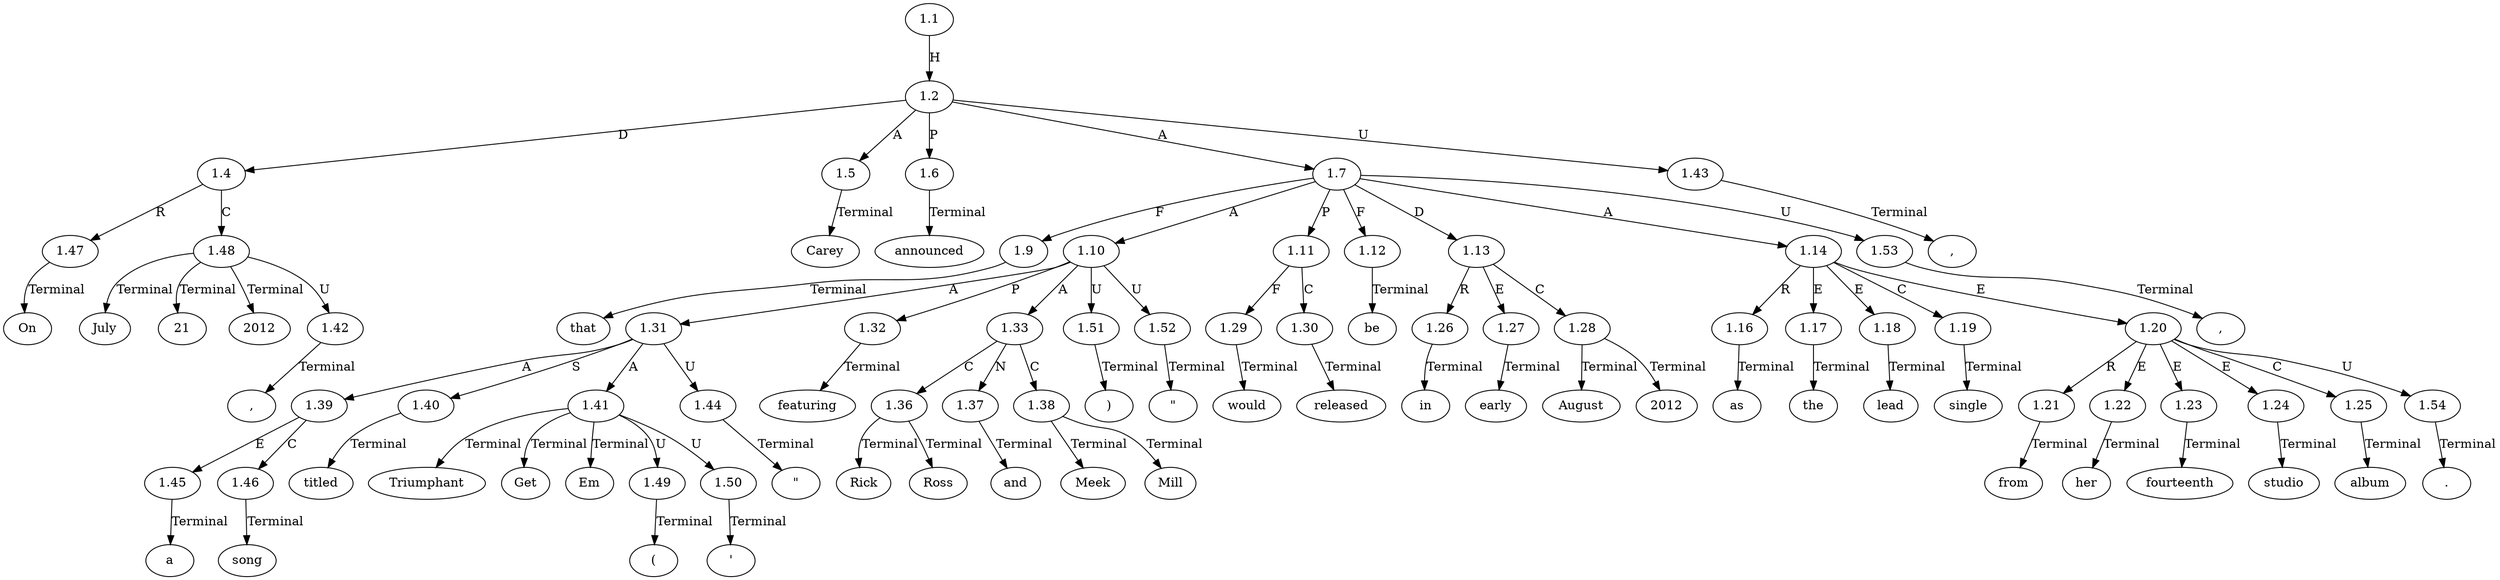 // Graph
digraph {
	0.1 [label=On ordering=out]
	0.10 [label=a ordering=out]
	0.11 [label=song ordering=out]
	0.12 [label=titled ordering=out]
	0.13 [label="\"" ordering=out]
	0.14 [label=Triumphant ordering=out]
	0.15 [label="(" ordering=out]
	0.16 [label=Get ordering=out]
	0.17 [label="'" ordering=out]
	0.18 [label=Em ordering=out]
	0.19 [label=")" ordering=out]
	0.2 [label=July ordering=out]
	0.20 [label="\"" ordering=out]
	0.21 [label=featuring ordering=out]
	0.22 [label=Rick ordering=out]
	0.23 [label=Ross ordering=out]
	0.24 [label=and ordering=out]
	0.25 [label=Meek ordering=out]
	0.26 [label=Mill ordering=out]
	0.27 [label="," ordering=out]
	0.28 [label=would ordering=out]
	0.29 [label=be ordering=out]
	0.3 [label=21 ordering=out]
	0.30 [label=released ordering=out]
	0.31 [label=in ordering=out]
	0.32 [label=early ordering=out]
	0.33 [label=August ordering=out]
	0.34 [label=2012 ordering=out]
	0.35 [label=as ordering=out]
	0.36 [label=the ordering=out]
	0.37 [label=lead ordering=out]
	0.38 [label=single ordering=out]
	0.39 [label=from ordering=out]
	0.4 [label="," ordering=out]
	0.40 [label=her ordering=out]
	0.41 [label=fourteenth ordering=out]
	0.42 [label=studio ordering=out]
	0.43 [label=album ordering=out]
	0.44 [label="." ordering=out]
	0.5 [label=2012 ordering=out]
	0.6 [label="," ordering=out]
	0.7 [label=Carey ordering=out]
	0.8 [label=announced ordering=out]
	0.9 [label=that ordering=out]
	1.1 [label=1.1 ordering=out]
	1.2 [label=1.2 ordering=out]
	1.4 [label=1.4 ordering=out]
	1.5 [label=1.5 ordering=out]
	1.6 [label=1.6 ordering=out]
	1.7 [label=1.7 ordering=out]
	1.9 [label=1.9 ordering=out]
	1.10 [label=1.10 ordering=out]
	1.11 [label=1.11 ordering=out]
	1.12 [label=1.12 ordering=out]
	1.13 [label=1.13 ordering=out]
	1.14 [label=1.14 ordering=out]
	1.16 [label=1.16 ordering=out]
	1.17 [label=1.17 ordering=out]
	1.18 [label=1.18 ordering=out]
	1.19 [label=1.19 ordering=out]
	1.20 [label=1.20 ordering=out]
	1.21 [label=1.21 ordering=out]
	1.22 [label=1.22 ordering=out]
	1.23 [label=1.23 ordering=out]
	1.24 [label=1.24 ordering=out]
	1.25 [label=1.25 ordering=out]
	1.26 [label=1.26 ordering=out]
	1.27 [label=1.27 ordering=out]
	1.28 [label=1.28 ordering=out]
	1.29 [label=1.29 ordering=out]
	1.30 [label=1.30 ordering=out]
	1.31 [label=1.31 ordering=out]
	1.32 [label=1.32 ordering=out]
	1.33 [label=1.33 ordering=out]
	1.36 [label=1.36 ordering=out]
	1.37 [label=1.37 ordering=out]
	1.38 [label=1.38 ordering=out]
	1.39 [label=1.39 ordering=out]
	1.40 [label=1.40 ordering=out]
	1.41 [label=1.41 ordering=out]
	1.42 [label=1.42 ordering=out]
	1.43 [label=1.43 ordering=out]
	1.44 [label=1.44 ordering=out]
	1.45 [label=1.45 ordering=out]
	1.46 [label=1.46 ordering=out]
	1.47 [label=1.47 ordering=out]
	1.48 [label=1.48 ordering=out]
	1.49 [label=1.49 ordering=out]
	1.50 [label=1.50 ordering=out]
	1.51 [label=1.51 ordering=out]
	1.52 [label=1.52 ordering=out]
	1.53 [label=1.53 ordering=out]
	1.54 [label=1.54 ordering=out]
	1.1 -> 1.2 [label=H ordering=out]
	1.2 -> 1.4 [label=D ordering=out]
	1.2 -> 1.5 [label=A ordering=out]
	1.2 -> 1.6 [label=P ordering=out]
	1.2 -> 1.7 [label=A ordering=out]
	1.2 -> 1.43 [label=U ordering=out]
	1.4 -> 1.47 [label=R ordering=out]
	1.4 -> 1.48 [label=C ordering=out]
	1.5 -> 0.7 [label=Terminal ordering=out]
	1.6 -> 0.8 [label=Terminal ordering=out]
	1.7 -> 1.9 [label=F ordering=out]
	1.7 -> 1.10 [label=A ordering=out]
	1.7 -> 1.11 [label=P ordering=out]
	1.7 -> 1.12 [label=F ordering=out]
	1.7 -> 1.13 [label=D ordering=out]
	1.7 -> 1.14 [label=A ordering=out]
	1.7 -> 1.53 [label=U ordering=out]
	1.9 -> 0.9 [label=Terminal ordering=out]
	1.10 -> 1.31 [label=A ordering=out]
	1.10 -> 1.32 [label=P ordering=out]
	1.10 -> 1.33 [label=A ordering=out]
	1.10 -> 1.51 [label=U ordering=out]
	1.10 -> 1.52 [label=U ordering=out]
	1.11 -> 1.29 [label=F ordering=out]
	1.11 -> 1.30 [label=C ordering=out]
	1.12 -> 0.29 [label=Terminal ordering=out]
	1.13 -> 1.26 [label=R ordering=out]
	1.13 -> 1.27 [label=E ordering=out]
	1.13 -> 1.28 [label=C ordering=out]
	1.14 -> 1.16 [label=R ordering=out]
	1.14 -> 1.17 [label=E ordering=out]
	1.14 -> 1.18 [label=E ordering=out]
	1.14 -> 1.19 [label=C ordering=out]
	1.14 -> 1.20 [label=E ordering=out]
	1.16 -> 0.35 [label=Terminal ordering=out]
	1.17 -> 0.36 [label=Terminal ordering=out]
	1.18 -> 0.37 [label=Terminal ordering=out]
	1.19 -> 0.38 [label=Terminal ordering=out]
	1.20 -> 1.21 [label=R ordering=out]
	1.20 -> 1.22 [label=E ordering=out]
	1.20 -> 1.23 [label=E ordering=out]
	1.20 -> 1.24 [label=E ordering=out]
	1.20 -> 1.25 [label=C ordering=out]
	1.20 -> 1.54 [label=U ordering=out]
	1.21 -> 0.39 [label=Terminal ordering=out]
	1.22 -> 0.40 [label=Terminal ordering=out]
	1.23 -> 0.41 [label=Terminal ordering=out]
	1.24 -> 0.42 [label=Terminal ordering=out]
	1.25 -> 0.43 [label=Terminal ordering=out]
	1.26 -> 0.31 [label=Terminal ordering=out]
	1.27 -> 0.32 [label=Terminal ordering=out]
	1.28 -> 0.33 [label=Terminal ordering=out]
	1.28 -> 0.34 [label=Terminal ordering=out]
	1.29 -> 0.28 [label=Terminal ordering=out]
	1.30 -> 0.30 [label=Terminal ordering=out]
	1.31 -> 1.39 [label=A ordering=out]
	1.31 -> 1.40 [label=S ordering=out]
	1.31 -> 1.41 [label=A ordering=out]
	1.31 -> 1.44 [label=U ordering=out]
	1.32 -> 0.21 [label=Terminal ordering=out]
	1.33 -> 1.36 [label=C ordering=out]
	1.33 -> 1.37 [label=N ordering=out]
	1.33 -> 1.38 [label=C ordering=out]
	1.36 -> 0.22 [label=Terminal ordering=out]
	1.36 -> 0.23 [label=Terminal ordering=out]
	1.37 -> 0.24 [label=Terminal ordering=out]
	1.38 -> 0.25 [label=Terminal ordering=out]
	1.38 -> 0.26 [label=Terminal ordering=out]
	1.39 -> 1.45 [label=E ordering=out]
	1.39 -> 1.46 [label=C ordering=out]
	1.40 -> 0.12 [label=Terminal ordering=out]
	1.41 -> 0.14 [label=Terminal ordering=out]
	1.41 -> 0.16 [label=Terminal ordering=out]
	1.41 -> 0.18 [label=Terminal ordering=out]
	1.41 -> 1.49 [label=U ordering=out]
	1.41 -> 1.50 [label=U ordering=out]
	1.42 -> 0.4 [label=Terminal ordering=out]
	1.43 -> 0.6 [label=Terminal ordering=out]
	1.44 -> 0.13 [label=Terminal ordering=out]
	1.45 -> 0.10 [label=Terminal ordering=out]
	1.46 -> 0.11 [label=Terminal ordering=out]
	1.47 -> 0.1 [label=Terminal ordering=out]
	1.48 -> 0.2 [label=Terminal ordering=out]
	1.48 -> 0.3 [label=Terminal ordering=out]
	1.48 -> 0.5 [label=Terminal ordering=out]
	1.48 -> 1.42 [label=U ordering=out]
	1.49 -> 0.15 [label=Terminal ordering=out]
	1.50 -> 0.17 [label=Terminal ordering=out]
	1.51 -> 0.19 [label=Terminal ordering=out]
	1.52 -> 0.20 [label=Terminal ordering=out]
	1.53 -> 0.27 [label=Terminal ordering=out]
	1.54 -> 0.44 [label=Terminal ordering=out]
}
